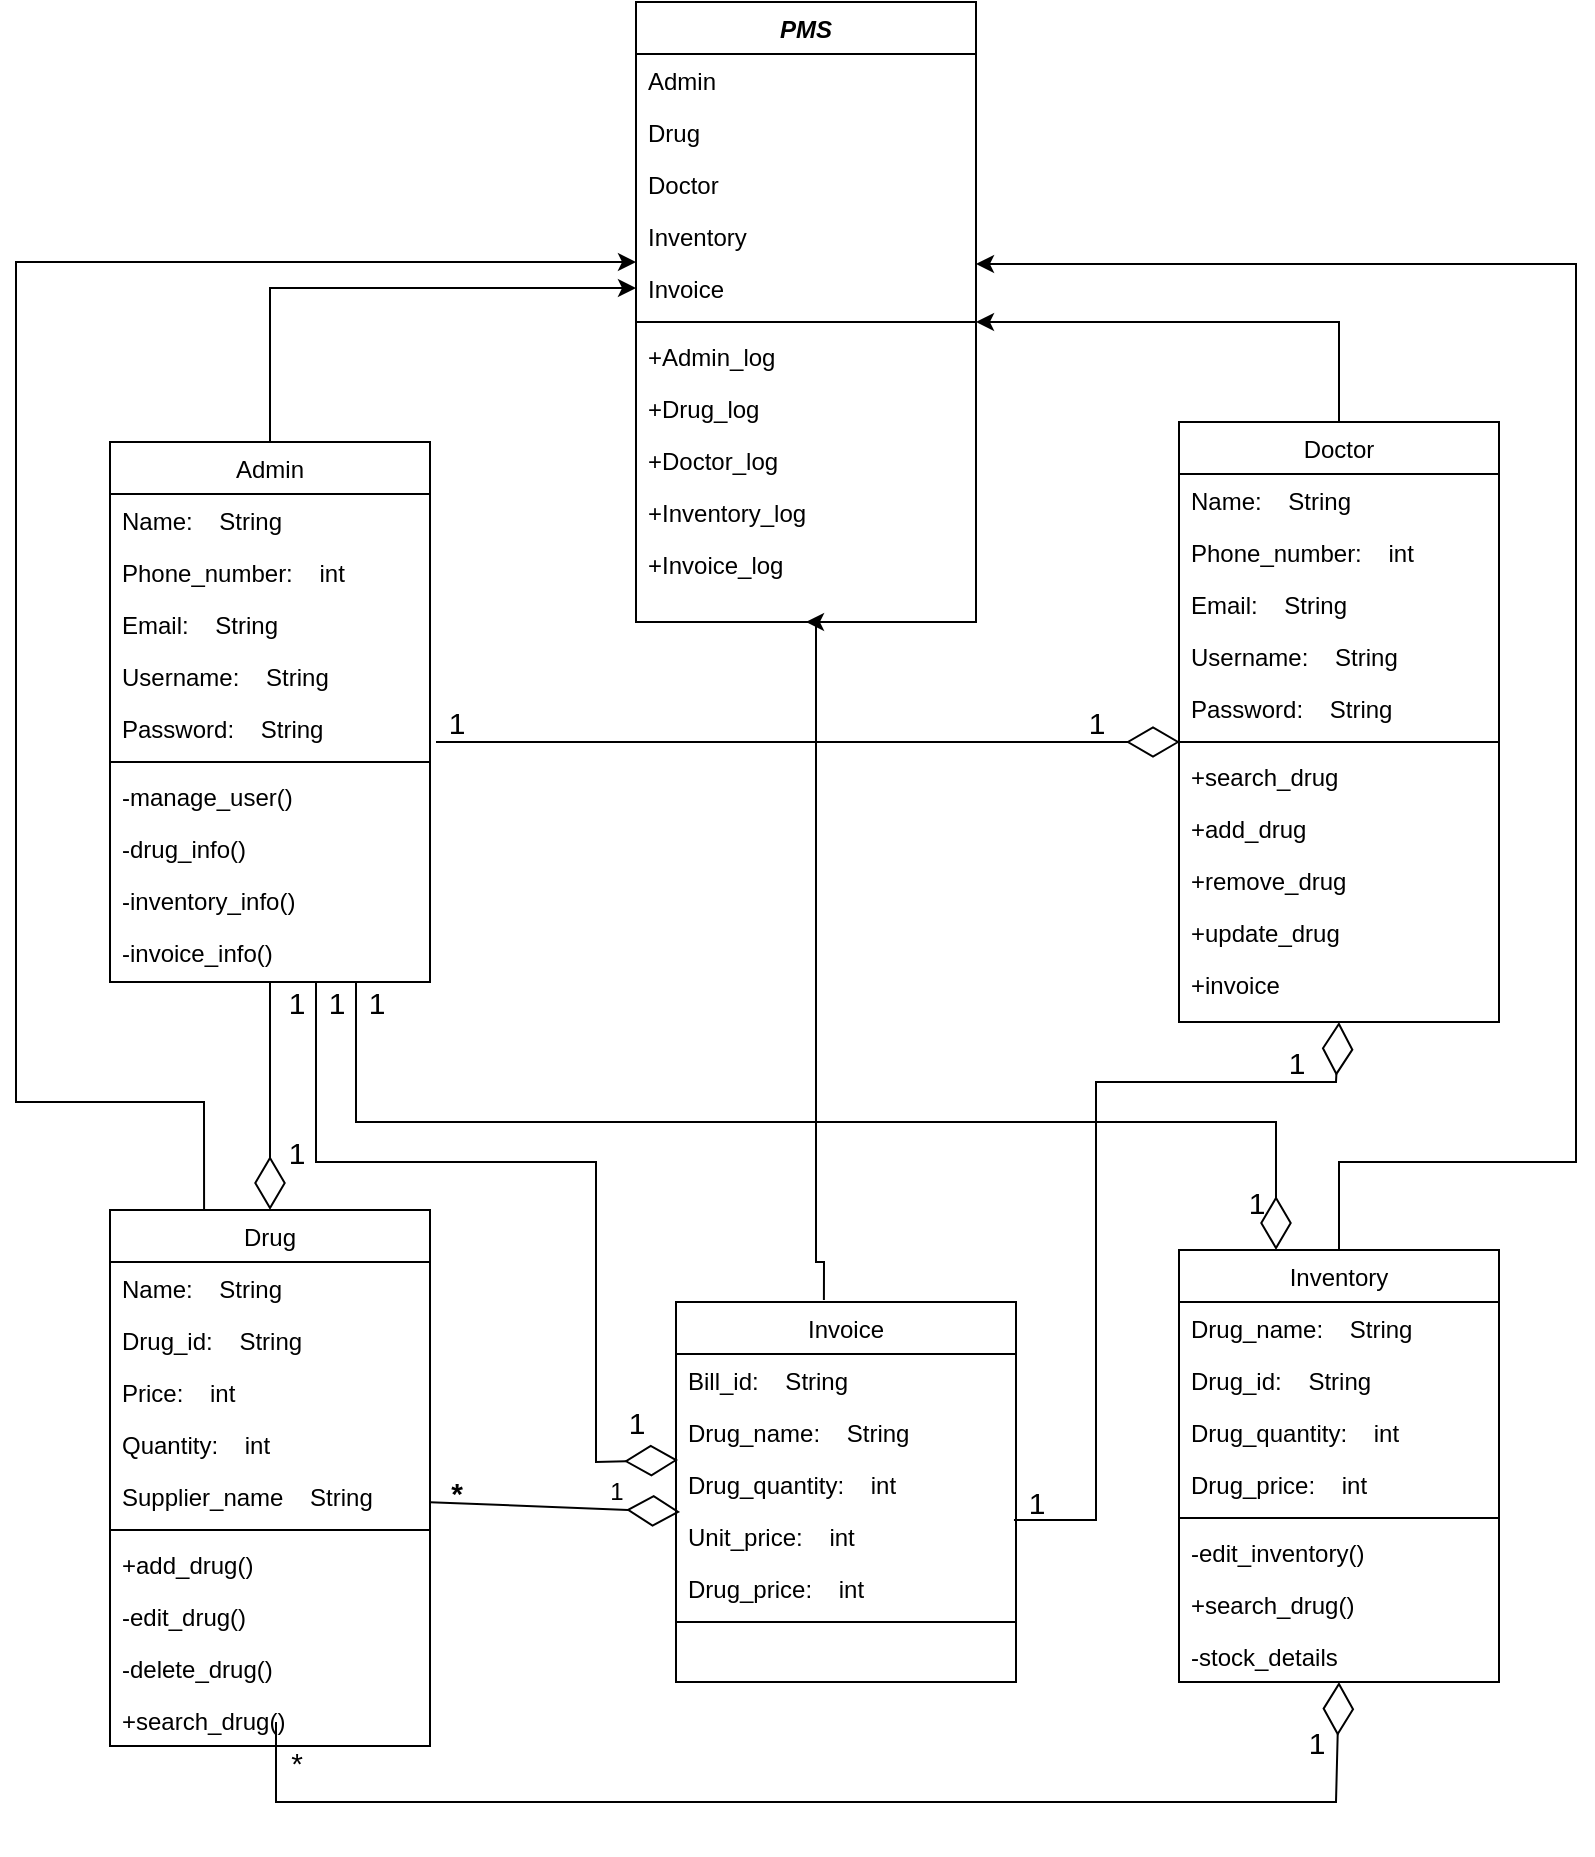 <mxfile version="20.0.1" type="github"><diagram id="C5RBs43oDa-KdzZeNtuy" name="Page-1"><mxGraphModel dx="1027" dy="523" grid="1" gridSize="10" guides="1" tooltips="1" connect="1" arrows="1" fold="1" page="1" pageScale="1" pageWidth="827" pageHeight="1169" math="0" shadow="0"><root><mxCell id="WIyWlLk6GJQsqaUBKTNV-0"/><mxCell id="WIyWlLk6GJQsqaUBKTNV-1" parent="WIyWlLk6GJQsqaUBKTNV-0"/><mxCell id="zkfFHV4jXpPFQw0GAbJ--0" value="PMS" style="swimlane;fontStyle=3;align=center;verticalAlign=top;childLayout=stackLayout;horizontal=1;startSize=26;horizontalStack=0;resizeParent=1;resizeLast=0;collapsible=1;marginBottom=0;rounded=0;shadow=0;strokeWidth=1;" parent="WIyWlLk6GJQsqaUBKTNV-1" vertex="1"><mxGeometry x="330" y="20" width="170" height="310" as="geometry"><mxRectangle x="230" y="140" width="160" height="26" as="alternateBounds"/></mxGeometry></mxCell><mxCell id="wVXI5dgEOC-kPvauzeub-2" value="Admin" style="text;align=left;verticalAlign=top;spacingLeft=4;spacingRight=4;overflow=hidden;rotatable=0;points=[[0,0.5],[1,0.5]];portConstraint=eastwest;rounded=0;shadow=0;html=0;" vertex="1" parent="zkfFHV4jXpPFQw0GAbJ--0"><mxGeometry y="26" width="170" height="26" as="geometry"/></mxCell><mxCell id="wVXI5dgEOC-kPvauzeub-3" value="Drug" style="text;align=left;verticalAlign=top;spacingLeft=4;spacingRight=4;overflow=hidden;rotatable=0;points=[[0,0.5],[1,0.5]];portConstraint=eastwest;rounded=0;shadow=0;html=0;" vertex="1" parent="zkfFHV4jXpPFQw0GAbJ--0"><mxGeometry y="52" width="170" height="26" as="geometry"/></mxCell><mxCell id="zkfFHV4jXpPFQw0GAbJ--2" value="Doctor" style="text;align=left;verticalAlign=top;spacingLeft=4;spacingRight=4;overflow=hidden;rotatable=0;points=[[0,0.5],[1,0.5]];portConstraint=eastwest;rounded=0;shadow=0;html=0;" parent="zkfFHV4jXpPFQw0GAbJ--0" vertex="1"><mxGeometry y="78" width="170" height="26" as="geometry"/></mxCell><mxCell id="wVXI5dgEOC-kPvauzeub-4" value="Inventory" style="text;align=left;verticalAlign=top;spacingLeft=4;spacingRight=4;overflow=hidden;rotatable=0;points=[[0,0.5],[1,0.5]];portConstraint=eastwest;rounded=0;shadow=0;html=0;" vertex="1" parent="zkfFHV4jXpPFQw0GAbJ--0"><mxGeometry y="104" width="170" height="26" as="geometry"/></mxCell><mxCell id="wVXI5dgEOC-kPvauzeub-5" value="Invoice" style="text;align=left;verticalAlign=top;spacingLeft=4;spacingRight=4;overflow=hidden;rotatable=0;points=[[0,0.5],[1,0.5]];portConstraint=eastwest;rounded=0;shadow=0;html=0;" vertex="1" parent="zkfFHV4jXpPFQw0GAbJ--0"><mxGeometry y="130" width="170" height="26" as="geometry"/></mxCell><mxCell id="zkfFHV4jXpPFQw0GAbJ--4" value="" style="line;html=1;strokeWidth=1;align=left;verticalAlign=middle;spacingTop=-1;spacingLeft=3;spacingRight=3;rotatable=0;labelPosition=right;points=[];portConstraint=eastwest;" parent="zkfFHV4jXpPFQw0GAbJ--0" vertex="1"><mxGeometry y="156" width="170" height="8" as="geometry"/></mxCell><mxCell id="wVXI5dgEOC-kPvauzeub-6" value="+Admin_log" style="text;align=left;verticalAlign=top;spacingLeft=4;spacingRight=4;overflow=hidden;rotatable=0;points=[[0,0.5],[1,0.5]];portConstraint=eastwest;rounded=0;shadow=0;html=0;" vertex="1" parent="zkfFHV4jXpPFQw0GAbJ--0"><mxGeometry y="164" width="170" height="26" as="geometry"/></mxCell><mxCell id="wVXI5dgEOC-kPvauzeub-7" value="+Drug_log" style="text;align=left;verticalAlign=top;spacingLeft=4;spacingRight=4;overflow=hidden;rotatable=0;points=[[0,0.5],[1,0.5]];portConstraint=eastwest;rounded=0;shadow=0;html=0;" vertex="1" parent="zkfFHV4jXpPFQw0GAbJ--0"><mxGeometry y="190" width="170" height="26" as="geometry"/></mxCell><mxCell id="wVXI5dgEOC-kPvauzeub-9" value="+Doctor_log" style="text;align=left;verticalAlign=top;spacingLeft=4;spacingRight=4;overflow=hidden;rotatable=0;points=[[0,0.5],[1,0.5]];portConstraint=eastwest;rounded=0;shadow=0;html=0;" vertex="1" parent="zkfFHV4jXpPFQw0GAbJ--0"><mxGeometry y="216" width="170" height="26" as="geometry"/></mxCell><mxCell id="wVXI5dgEOC-kPvauzeub-8" value="+Inventory_log" style="text;align=left;verticalAlign=top;spacingLeft=4;spacingRight=4;overflow=hidden;rotatable=0;points=[[0,0.5],[1,0.5]];portConstraint=eastwest;rounded=0;shadow=0;html=0;" vertex="1" parent="zkfFHV4jXpPFQw0GAbJ--0"><mxGeometry y="242" width="170" height="26" as="geometry"/></mxCell><mxCell id="wVXI5dgEOC-kPvauzeub-10" value="+Invoice_log" style="text;align=left;verticalAlign=top;spacingLeft=4;spacingRight=4;overflow=hidden;rotatable=0;points=[[0,0.5],[1,0.5]];portConstraint=eastwest;rounded=0;shadow=0;html=0;" vertex="1" parent="zkfFHV4jXpPFQw0GAbJ--0"><mxGeometry y="268" width="170" height="26" as="geometry"/></mxCell><mxCell id="wVXI5dgEOC-kPvauzeub-66" style="edgeStyle=orthogonalEdgeStyle;rounded=0;orthogonalLoop=1;jettySize=auto;html=1;entryX=1;entryY=1.154;entryDx=0;entryDy=0;entryPerimeter=0;" edge="1" parent="WIyWlLk6GJQsqaUBKTNV-1" source="zkfFHV4jXpPFQw0GAbJ--17" target="wVXI5dgEOC-kPvauzeub-5"><mxGeometry relative="1" as="geometry"/></mxCell><mxCell id="zkfFHV4jXpPFQw0GAbJ--17" value="Doctor" style="swimlane;fontStyle=0;align=center;verticalAlign=top;childLayout=stackLayout;horizontal=1;startSize=26;horizontalStack=0;resizeParent=1;resizeLast=0;collapsible=1;marginBottom=0;rounded=0;shadow=0;strokeWidth=1;" parent="WIyWlLk6GJQsqaUBKTNV-1" vertex="1"><mxGeometry x="601.5" y="230" width="160" height="300" as="geometry"><mxRectangle x="550" y="140" width="160" height="26" as="alternateBounds"/></mxGeometry></mxCell><mxCell id="zkfFHV4jXpPFQw0GAbJ--18" value="Name:    String" style="text;align=left;verticalAlign=top;spacingLeft=4;spacingRight=4;overflow=hidden;rotatable=0;points=[[0,0.5],[1,0.5]];portConstraint=eastwest;" parent="zkfFHV4jXpPFQw0GAbJ--17" vertex="1"><mxGeometry y="26" width="160" height="26" as="geometry"/></mxCell><mxCell id="zkfFHV4jXpPFQw0GAbJ--19" value="Phone_number:    int" style="text;align=left;verticalAlign=top;spacingLeft=4;spacingRight=4;overflow=hidden;rotatable=0;points=[[0,0.5],[1,0.5]];portConstraint=eastwest;rounded=0;shadow=0;html=0;" parent="zkfFHV4jXpPFQw0GAbJ--17" vertex="1"><mxGeometry y="52" width="160" height="26" as="geometry"/></mxCell><mxCell id="zkfFHV4jXpPFQw0GAbJ--20" value="Email:    String" style="text;align=left;verticalAlign=top;spacingLeft=4;spacingRight=4;overflow=hidden;rotatable=0;points=[[0,0.5],[1,0.5]];portConstraint=eastwest;rounded=0;shadow=0;html=0;" parent="zkfFHV4jXpPFQw0GAbJ--17" vertex="1"><mxGeometry y="78" width="160" height="26" as="geometry"/></mxCell><mxCell id="zkfFHV4jXpPFQw0GAbJ--21" value="Username:    String" style="text;align=left;verticalAlign=top;spacingLeft=4;spacingRight=4;overflow=hidden;rotatable=0;points=[[0,0.5],[1,0.5]];portConstraint=eastwest;rounded=0;shadow=0;html=0;" parent="zkfFHV4jXpPFQw0GAbJ--17" vertex="1"><mxGeometry y="104" width="160" height="26" as="geometry"/></mxCell><mxCell id="zkfFHV4jXpPFQw0GAbJ--22" value="Password:    String" style="text;align=left;verticalAlign=top;spacingLeft=4;spacingRight=4;overflow=hidden;rotatable=0;points=[[0,0.5],[1,0.5]];portConstraint=eastwest;rounded=0;shadow=0;html=0;" parent="zkfFHV4jXpPFQw0GAbJ--17" vertex="1"><mxGeometry y="130" width="160" height="26" as="geometry"/></mxCell><mxCell id="zkfFHV4jXpPFQw0GAbJ--23" value="" style="line;html=1;strokeWidth=1;align=left;verticalAlign=middle;spacingTop=-1;spacingLeft=3;spacingRight=3;rotatable=0;labelPosition=right;points=[];portConstraint=eastwest;" parent="zkfFHV4jXpPFQw0GAbJ--17" vertex="1"><mxGeometry y="156" width="160" height="8" as="geometry"/></mxCell><mxCell id="zkfFHV4jXpPFQw0GAbJ--24" value="+search_drug" style="text;align=left;verticalAlign=top;spacingLeft=4;spacingRight=4;overflow=hidden;rotatable=0;points=[[0,0.5],[1,0.5]];portConstraint=eastwest;" parent="zkfFHV4jXpPFQw0GAbJ--17" vertex="1"><mxGeometry y="164" width="160" height="26" as="geometry"/></mxCell><mxCell id="zkfFHV4jXpPFQw0GAbJ--25" value="+add_drug" style="text;align=left;verticalAlign=top;spacingLeft=4;spacingRight=4;overflow=hidden;rotatable=0;points=[[0,0.5],[1,0.5]];portConstraint=eastwest;" parent="zkfFHV4jXpPFQw0GAbJ--17" vertex="1"><mxGeometry y="190" width="160" height="26" as="geometry"/></mxCell><mxCell id="wVXI5dgEOC-kPvauzeub-11" value="+remove_drug" style="text;align=left;verticalAlign=top;spacingLeft=4;spacingRight=4;overflow=hidden;rotatable=0;points=[[0,0.5],[1,0.5]];portConstraint=eastwest;" vertex="1" parent="zkfFHV4jXpPFQw0GAbJ--17"><mxGeometry y="216" width="160" height="26" as="geometry"/></mxCell><mxCell id="wVXI5dgEOC-kPvauzeub-12" value="+update_drug" style="text;align=left;verticalAlign=top;spacingLeft=4;spacingRight=4;overflow=hidden;rotatable=0;points=[[0,0.5],[1,0.5]];portConstraint=eastwest;" vertex="1" parent="zkfFHV4jXpPFQw0GAbJ--17"><mxGeometry y="242" width="160" height="26" as="geometry"/></mxCell><mxCell id="wVXI5dgEOC-kPvauzeub-61" value="+invoice" style="text;align=left;verticalAlign=top;spacingLeft=4;spacingRight=4;overflow=hidden;rotatable=0;points=[[0,0.5],[1,0.5]];portConstraint=eastwest;" vertex="1" parent="zkfFHV4jXpPFQw0GAbJ--17"><mxGeometry y="268" width="160" height="26" as="geometry"/></mxCell><mxCell id="wVXI5dgEOC-kPvauzeub-68" style="edgeStyle=orthogonalEdgeStyle;rounded=0;orthogonalLoop=1;jettySize=auto;html=1;entryX=0;entryY=0.5;entryDx=0;entryDy=0;" edge="1" parent="WIyWlLk6GJQsqaUBKTNV-1" source="wVXI5dgEOC-kPvauzeub-13" target="wVXI5dgEOC-kPvauzeub-5"><mxGeometry relative="1" as="geometry"/></mxCell><mxCell id="wVXI5dgEOC-kPvauzeub-13" value="Admin" style="swimlane;fontStyle=0;align=center;verticalAlign=top;childLayout=stackLayout;horizontal=1;startSize=26;horizontalStack=0;resizeParent=1;resizeLast=0;collapsible=1;marginBottom=0;rounded=0;shadow=0;strokeWidth=1;" vertex="1" parent="WIyWlLk6GJQsqaUBKTNV-1"><mxGeometry x="67" y="240" width="160" height="270" as="geometry"><mxRectangle x="550" y="140" width="160" height="26" as="alternateBounds"/></mxGeometry></mxCell><mxCell id="wVXI5dgEOC-kPvauzeub-14" value="Name:    String" style="text;align=left;verticalAlign=top;spacingLeft=4;spacingRight=4;overflow=hidden;rotatable=0;points=[[0,0.5],[1,0.5]];portConstraint=eastwest;" vertex="1" parent="wVXI5dgEOC-kPvauzeub-13"><mxGeometry y="26" width="160" height="26" as="geometry"/></mxCell><mxCell id="wVXI5dgEOC-kPvauzeub-15" value="Phone_number:    int" style="text;align=left;verticalAlign=top;spacingLeft=4;spacingRight=4;overflow=hidden;rotatable=0;points=[[0,0.5],[1,0.5]];portConstraint=eastwest;rounded=0;shadow=0;html=0;" vertex="1" parent="wVXI5dgEOC-kPvauzeub-13"><mxGeometry y="52" width="160" height="26" as="geometry"/></mxCell><mxCell id="wVXI5dgEOC-kPvauzeub-16" value="Email:    String" style="text;align=left;verticalAlign=top;spacingLeft=4;spacingRight=4;overflow=hidden;rotatable=0;points=[[0,0.5],[1,0.5]];portConstraint=eastwest;rounded=0;shadow=0;html=0;" vertex="1" parent="wVXI5dgEOC-kPvauzeub-13"><mxGeometry y="78" width="160" height="26" as="geometry"/></mxCell><mxCell id="wVXI5dgEOC-kPvauzeub-17" value="Username:    String" style="text;align=left;verticalAlign=top;spacingLeft=4;spacingRight=4;overflow=hidden;rotatable=0;points=[[0,0.5],[1,0.5]];portConstraint=eastwest;rounded=0;shadow=0;html=0;" vertex="1" parent="wVXI5dgEOC-kPvauzeub-13"><mxGeometry y="104" width="160" height="26" as="geometry"/></mxCell><mxCell id="wVXI5dgEOC-kPvauzeub-18" value="Password:    String" style="text;align=left;verticalAlign=top;spacingLeft=4;spacingRight=4;overflow=hidden;rotatable=0;points=[[0,0.5],[1,0.5]];portConstraint=eastwest;rounded=0;shadow=0;html=0;" vertex="1" parent="wVXI5dgEOC-kPvauzeub-13"><mxGeometry y="130" width="160" height="26" as="geometry"/></mxCell><mxCell id="wVXI5dgEOC-kPvauzeub-19" value="" style="line;html=1;strokeWidth=1;align=left;verticalAlign=middle;spacingTop=-1;spacingLeft=3;spacingRight=3;rotatable=0;labelPosition=right;points=[];portConstraint=eastwest;" vertex="1" parent="wVXI5dgEOC-kPvauzeub-13"><mxGeometry y="156" width="160" height="8" as="geometry"/></mxCell><mxCell id="wVXI5dgEOC-kPvauzeub-20" value="-manage_user()" style="text;align=left;verticalAlign=top;spacingLeft=4;spacingRight=4;overflow=hidden;rotatable=0;points=[[0,0.5],[1,0.5]];portConstraint=eastwest;" vertex="1" parent="wVXI5dgEOC-kPvauzeub-13"><mxGeometry y="164" width="160" height="26" as="geometry"/></mxCell><mxCell id="wVXI5dgEOC-kPvauzeub-21" value="-drug_info()" style="text;align=left;verticalAlign=top;spacingLeft=4;spacingRight=4;overflow=hidden;rotatable=0;points=[[0,0.5],[1,0.5]];portConstraint=eastwest;" vertex="1" parent="wVXI5dgEOC-kPvauzeub-13"><mxGeometry y="190" width="160" height="26" as="geometry"/></mxCell><mxCell id="wVXI5dgEOC-kPvauzeub-22" value="-inventory_info()" style="text;align=left;verticalAlign=top;spacingLeft=4;spacingRight=4;overflow=hidden;rotatable=0;points=[[0,0.5],[1,0.5]];portConstraint=eastwest;" vertex="1" parent="wVXI5dgEOC-kPvauzeub-13"><mxGeometry y="216" width="160" height="26" as="geometry"/></mxCell><mxCell id="wVXI5dgEOC-kPvauzeub-23" value="-invoice_info()" style="text;align=left;verticalAlign=top;spacingLeft=4;spacingRight=4;overflow=hidden;rotatable=0;points=[[0,0.5],[1,0.5]];portConstraint=eastwest;" vertex="1" parent="wVXI5dgEOC-kPvauzeub-13"><mxGeometry y="242" width="160" height="26" as="geometry"/></mxCell><mxCell id="wVXI5dgEOC-kPvauzeub-67" style="edgeStyle=orthogonalEdgeStyle;rounded=0;orthogonalLoop=1;jettySize=auto;html=1;exitX=0.5;exitY=0;exitDx=0;exitDy=0;entryX=1;entryY=1.038;entryDx=0;entryDy=0;entryPerimeter=0;" edge="1" parent="WIyWlLk6GJQsqaUBKTNV-1" source="wVXI5dgEOC-kPvauzeub-25" target="wVXI5dgEOC-kPvauzeub-4"><mxGeometry relative="1" as="geometry"><Array as="points"><mxPoint x="682" y="600"/><mxPoint x="800" y="600"/><mxPoint x="800" y="151"/></Array></mxGeometry></mxCell><mxCell id="wVXI5dgEOC-kPvauzeub-25" value="Inventory" style="swimlane;fontStyle=0;align=center;verticalAlign=top;childLayout=stackLayout;horizontal=1;startSize=26;horizontalStack=0;resizeParent=1;resizeLast=0;collapsible=1;marginBottom=0;rounded=0;shadow=0;strokeWidth=1;" vertex="1" parent="WIyWlLk6GJQsqaUBKTNV-1"><mxGeometry x="601.5" y="644" width="160" height="216" as="geometry"><mxRectangle x="550" y="140" width="160" height="26" as="alternateBounds"/></mxGeometry></mxCell><mxCell id="wVXI5dgEOC-kPvauzeub-26" value="Drug_name:    String" style="text;align=left;verticalAlign=top;spacingLeft=4;spacingRight=4;overflow=hidden;rotatable=0;points=[[0,0.5],[1,0.5]];portConstraint=eastwest;" vertex="1" parent="wVXI5dgEOC-kPvauzeub-25"><mxGeometry y="26" width="160" height="26" as="geometry"/></mxCell><mxCell id="wVXI5dgEOC-kPvauzeub-27" value="Drug_id:    String" style="text;align=left;verticalAlign=top;spacingLeft=4;spacingRight=4;overflow=hidden;rotatable=0;points=[[0,0.5],[1,0.5]];portConstraint=eastwest;rounded=0;shadow=0;html=0;" vertex="1" parent="wVXI5dgEOC-kPvauzeub-25"><mxGeometry y="52" width="160" height="26" as="geometry"/></mxCell><mxCell id="wVXI5dgEOC-kPvauzeub-28" value="Drug_quantity:    int" style="text;align=left;verticalAlign=top;spacingLeft=4;spacingRight=4;overflow=hidden;rotatable=0;points=[[0,0.5],[1,0.5]];portConstraint=eastwest;rounded=0;shadow=0;html=0;" vertex="1" parent="wVXI5dgEOC-kPvauzeub-25"><mxGeometry y="78" width="160" height="26" as="geometry"/></mxCell><mxCell id="wVXI5dgEOC-kPvauzeub-29" value="Drug_price:    int" style="text;align=left;verticalAlign=top;spacingLeft=4;spacingRight=4;overflow=hidden;rotatable=0;points=[[0,0.5],[1,0.5]];portConstraint=eastwest;rounded=0;shadow=0;html=0;" vertex="1" parent="wVXI5dgEOC-kPvauzeub-25"><mxGeometry y="104" width="160" height="26" as="geometry"/></mxCell><mxCell id="wVXI5dgEOC-kPvauzeub-31" value="" style="line;html=1;strokeWidth=1;align=left;verticalAlign=middle;spacingTop=-1;spacingLeft=3;spacingRight=3;rotatable=0;labelPosition=right;points=[];portConstraint=eastwest;" vertex="1" parent="wVXI5dgEOC-kPvauzeub-25"><mxGeometry y="130" width="160" height="8" as="geometry"/></mxCell><mxCell id="wVXI5dgEOC-kPvauzeub-32" value="-edit_inventory()" style="text;align=left;verticalAlign=top;spacingLeft=4;spacingRight=4;overflow=hidden;rotatable=0;points=[[0,0.5],[1,0.5]];portConstraint=eastwest;" vertex="1" parent="wVXI5dgEOC-kPvauzeub-25"><mxGeometry y="138" width="160" height="26" as="geometry"/></mxCell><mxCell id="wVXI5dgEOC-kPvauzeub-33" value="+search_drug()" style="text;align=left;verticalAlign=top;spacingLeft=4;spacingRight=4;overflow=hidden;rotatable=0;points=[[0,0.5],[1,0.5]];portConstraint=eastwest;" vertex="1" parent="wVXI5dgEOC-kPvauzeub-25"><mxGeometry y="164" width="160" height="26" as="geometry"/></mxCell><mxCell id="wVXI5dgEOC-kPvauzeub-34" value="-stock_details" style="text;align=left;verticalAlign=top;spacingLeft=4;spacingRight=4;overflow=hidden;rotatable=0;points=[[0,0.5],[1,0.5]];portConstraint=eastwest;" vertex="1" parent="wVXI5dgEOC-kPvauzeub-25"><mxGeometry y="190" width="160" height="26" as="geometry"/></mxCell><mxCell id="wVXI5dgEOC-kPvauzeub-65" style="edgeStyle=orthogonalEdgeStyle;rounded=0;orthogonalLoop=1;jettySize=auto;html=1;exitX=0.435;exitY=-0.005;exitDx=0;exitDy=0;exitPerimeter=0;entryX=0.5;entryY=1;entryDx=0;entryDy=0;" edge="1" parent="WIyWlLk6GJQsqaUBKTNV-1" source="wVXI5dgEOC-kPvauzeub-37" target="zkfFHV4jXpPFQw0GAbJ--0"><mxGeometry relative="1" as="geometry"><mxPoint x="420" y="340" as="targetPoint"/><Array as="points"><mxPoint x="424" y="650"/><mxPoint x="420" y="650"/><mxPoint x="420" y="330"/></Array></mxGeometry></mxCell><mxCell id="wVXI5dgEOC-kPvauzeub-37" value="Invoice" style="swimlane;fontStyle=0;align=center;verticalAlign=top;childLayout=stackLayout;horizontal=1;startSize=26;horizontalStack=0;resizeParent=1;resizeLast=0;collapsible=1;marginBottom=0;rounded=0;shadow=0;strokeWidth=1;" vertex="1" parent="WIyWlLk6GJQsqaUBKTNV-1"><mxGeometry x="350" y="670" width="170" height="190" as="geometry"><mxRectangle x="550" y="140" width="160" height="26" as="alternateBounds"/></mxGeometry></mxCell><mxCell id="wVXI5dgEOC-kPvauzeub-38" value="Bill_id:    String" style="text;align=left;verticalAlign=top;spacingLeft=4;spacingRight=4;overflow=hidden;rotatable=0;points=[[0,0.5],[1,0.5]];portConstraint=eastwest;" vertex="1" parent="wVXI5dgEOC-kPvauzeub-37"><mxGeometry y="26" width="170" height="26" as="geometry"/></mxCell><mxCell id="wVXI5dgEOC-kPvauzeub-39" value="Drug_name:    String" style="text;align=left;verticalAlign=top;spacingLeft=4;spacingRight=4;overflow=hidden;rotatable=0;points=[[0,0.5],[1,0.5]];portConstraint=eastwest;rounded=0;shadow=0;html=0;" vertex="1" parent="wVXI5dgEOC-kPvauzeub-37"><mxGeometry y="52" width="170" height="26" as="geometry"/></mxCell><mxCell id="wVXI5dgEOC-kPvauzeub-41" value="Drug_quantity:    int" style="text;align=left;verticalAlign=top;spacingLeft=4;spacingRight=4;overflow=hidden;rotatable=0;points=[[0,0.5],[1,0.5]];portConstraint=eastwest;rounded=0;shadow=0;html=0;" vertex="1" parent="wVXI5dgEOC-kPvauzeub-37"><mxGeometry y="78" width="170" height="26" as="geometry"/></mxCell><mxCell id="wVXI5dgEOC-kPvauzeub-42" value="Unit_price:    int" style="text;align=left;verticalAlign=top;spacingLeft=4;spacingRight=4;overflow=hidden;rotatable=0;points=[[0,0.5],[1,0.5]];portConstraint=eastwest;rounded=0;shadow=0;html=0;" vertex="1" parent="wVXI5dgEOC-kPvauzeub-37"><mxGeometry y="104" width="170" height="26" as="geometry"/></mxCell><mxCell id="wVXI5dgEOC-kPvauzeub-40" value="Drug_price:    int" style="text;align=left;verticalAlign=top;spacingLeft=4;spacingRight=4;overflow=hidden;rotatable=0;points=[[0,0.5],[1,0.5]];portConstraint=eastwest;rounded=0;shadow=0;html=0;" vertex="1" parent="wVXI5dgEOC-kPvauzeub-37"><mxGeometry y="130" width="170" height="26" as="geometry"/></mxCell><mxCell id="wVXI5dgEOC-kPvauzeub-43" value="" style="line;html=1;strokeWidth=1;align=left;verticalAlign=middle;spacingTop=-1;spacingLeft=3;spacingRight=3;rotatable=0;labelPosition=right;points=[];portConstraint=eastwest;" vertex="1" parent="wVXI5dgEOC-kPvauzeub-37"><mxGeometry y="156" width="170" height="8" as="geometry"/></mxCell><mxCell id="wVXI5dgEOC-kPvauzeub-64" style="edgeStyle=orthogonalEdgeStyle;rounded=0;orthogonalLoop=1;jettySize=auto;html=1;exitX=0.294;exitY=0.007;exitDx=0;exitDy=0;exitPerimeter=0;" edge="1" parent="WIyWlLk6GJQsqaUBKTNV-1" source="wVXI5dgEOC-kPvauzeub-49"><mxGeometry relative="1" as="geometry"><mxPoint x="330" y="150" as="targetPoint"/><Array as="points"><mxPoint x="114" y="570"/><mxPoint x="20" y="570"/><mxPoint x="20" y="150"/></Array></mxGeometry></mxCell><mxCell id="wVXI5dgEOC-kPvauzeub-49" value="Drug" style="swimlane;fontStyle=0;align=center;verticalAlign=top;childLayout=stackLayout;horizontal=1;startSize=26;horizontalStack=0;resizeParent=1;resizeLast=0;collapsible=1;marginBottom=0;rounded=0;shadow=0;strokeWidth=1;" vertex="1" parent="WIyWlLk6GJQsqaUBKTNV-1"><mxGeometry x="67" y="624" width="160" height="268" as="geometry"><mxRectangle x="550" y="140" width="160" height="26" as="alternateBounds"/></mxGeometry></mxCell><mxCell id="wVXI5dgEOC-kPvauzeub-50" value="Name:    String" style="text;align=left;verticalAlign=top;spacingLeft=4;spacingRight=4;overflow=hidden;rotatable=0;points=[[0,0.5],[1,0.5]];portConstraint=eastwest;" vertex="1" parent="wVXI5dgEOC-kPvauzeub-49"><mxGeometry y="26" width="160" height="26" as="geometry"/></mxCell><mxCell id="wVXI5dgEOC-kPvauzeub-51" value="Drug_id:    String" style="text;align=left;verticalAlign=top;spacingLeft=4;spacingRight=4;overflow=hidden;rotatable=0;points=[[0,0.5],[1,0.5]];portConstraint=eastwest;rounded=0;shadow=0;html=0;" vertex="1" parent="wVXI5dgEOC-kPvauzeub-49"><mxGeometry y="52" width="160" height="26" as="geometry"/></mxCell><mxCell id="wVXI5dgEOC-kPvauzeub-52" value="Price:    int" style="text;align=left;verticalAlign=top;spacingLeft=4;spacingRight=4;overflow=hidden;rotatable=0;points=[[0,0.5],[1,0.5]];portConstraint=eastwest;rounded=0;shadow=0;html=0;" vertex="1" parent="wVXI5dgEOC-kPvauzeub-49"><mxGeometry y="78" width="160" height="26" as="geometry"/></mxCell><mxCell id="wVXI5dgEOC-kPvauzeub-53" value="Quantity:    int" style="text;align=left;verticalAlign=top;spacingLeft=4;spacingRight=4;overflow=hidden;rotatable=0;points=[[0,0.5],[1,0.5]];portConstraint=eastwest;rounded=0;shadow=0;html=0;" vertex="1" parent="wVXI5dgEOC-kPvauzeub-49"><mxGeometry y="104" width="160" height="26" as="geometry"/></mxCell><mxCell id="wVXI5dgEOC-kPvauzeub-54" value="Supplier_name    String" style="text;align=left;verticalAlign=top;spacingLeft=4;spacingRight=4;overflow=hidden;rotatable=0;points=[[0,0.5],[1,0.5]];portConstraint=eastwest;rounded=0;shadow=0;html=0;" vertex="1" parent="wVXI5dgEOC-kPvauzeub-49"><mxGeometry y="130" width="160" height="26" as="geometry"/></mxCell><mxCell id="wVXI5dgEOC-kPvauzeub-55" value="" style="line;html=1;strokeWidth=1;align=left;verticalAlign=middle;spacingTop=-1;spacingLeft=3;spacingRight=3;rotatable=0;labelPosition=right;points=[];portConstraint=eastwest;" vertex="1" parent="wVXI5dgEOC-kPvauzeub-49"><mxGeometry y="156" width="160" height="8" as="geometry"/></mxCell><mxCell id="wVXI5dgEOC-kPvauzeub-56" value="+add_drug()" style="text;align=left;verticalAlign=top;spacingLeft=4;spacingRight=4;overflow=hidden;rotatable=0;points=[[0,0.5],[1,0.5]];portConstraint=eastwest;" vertex="1" parent="wVXI5dgEOC-kPvauzeub-49"><mxGeometry y="164" width="160" height="26" as="geometry"/></mxCell><mxCell id="wVXI5dgEOC-kPvauzeub-57" value="-edit_drug()" style="text;align=left;verticalAlign=top;spacingLeft=4;spacingRight=4;overflow=hidden;rotatable=0;points=[[0,0.5],[1,0.5]];portConstraint=eastwest;" vertex="1" parent="wVXI5dgEOC-kPvauzeub-49"><mxGeometry y="190" width="160" height="26" as="geometry"/></mxCell><mxCell id="wVXI5dgEOC-kPvauzeub-58" value="-delete_drug()" style="text;align=left;verticalAlign=top;spacingLeft=4;spacingRight=4;overflow=hidden;rotatable=0;points=[[0,0.5],[1,0.5]];portConstraint=eastwest;" vertex="1" parent="wVXI5dgEOC-kPvauzeub-49"><mxGeometry y="216" width="160" height="26" as="geometry"/></mxCell><mxCell id="wVXI5dgEOC-kPvauzeub-59" value="+search_drug()" style="text;align=left;verticalAlign=top;spacingLeft=4;spacingRight=4;overflow=hidden;rotatable=0;points=[[0,0.5],[1,0.5]];portConstraint=eastwest;" vertex="1" parent="wVXI5dgEOC-kPvauzeub-49"><mxGeometry y="242" width="160" height="26" as="geometry"/></mxCell><mxCell id="wVXI5dgEOC-kPvauzeub-71" value="" style="endArrow=diamondThin;endFill=0;endSize=24;html=1;rounded=0;entryX=0.012;entryY=1.038;entryDx=0;entryDy=0;entryPerimeter=0;" edge="1" parent="WIyWlLk6GJQsqaUBKTNV-1" source="wVXI5dgEOC-kPvauzeub-54" target="wVXI5dgEOC-kPvauzeub-41"><mxGeometry width="160" relative="1" as="geometry"><mxPoint x="410" y="460" as="sourcePoint"/><mxPoint x="340" y="770" as="targetPoint"/></mxGeometry></mxCell><mxCell id="wVXI5dgEOC-kPvauzeub-72" value="1" style="text;html=1;align=center;verticalAlign=middle;resizable=0;points=[];autosize=1;strokeColor=none;fillColor=none;" vertex="1" parent="WIyWlLk6GJQsqaUBKTNV-1"><mxGeometry x="310" y="755" width="20" height="20" as="geometry"/></mxCell><mxCell id="wVXI5dgEOC-kPvauzeub-74" value="&lt;font style=&quot;font-size: 15px;&quot;&gt;&lt;b&gt;*&lt;/b&gt;&lt;/font&gt;" style="text;html=1;align=center;verticalAlign=middle;resizable=0;points=[];autosize=1;strokeColor=none;fillColor=none;strokeWidth=1;" vertex="1" parent="WIyWlLk6GJQsqaUBKTNV-1"><mxGeometry x="230" y="755" width="20" height="20" as="geometry"/></mxCell><mxCell id="wVXI5dgEOC-kPvauzeub-75" value="" style="endArrow=diamondThin;endFill=0;endSize=24;html=1;rounded=0;entryX=0.5;entryY=1;entryDx=0;entryDy=0;" edge="1" parent="WIyWlLk6GJQsqaUBKTNV-1" target="wVXI5dgEOC-kPvauzeub-25"><mxGeometry width="160" relative="1" as="geometry"><mxPoint x="150" y="880" as="sourcePoint"/><mxPoint x="362.04" y="784.988" as="targetPoint"/><Array as="points"><mxPoint x="150" y="920"/><mxPoint x="680" y="920"/></Array></mxGeometry></mxCell><mxCell id="wVXI5dgEOC-kPvauzeub-76" value="*" style="text;html=1;align=center;verticalAlign=middle;resizable=0;points=[];autosize=1;strokeColor=none;fillColor=none;fontSize=15;" vertex="1" parent="WIyWlLk6GJQsqaUBKTNV-1"><mxGeometry x="150" y="890" width="20" height="20" as="geometry"/></mxCell><mxCell id="wVXI5dgEOC-kPvauzeub-77" value="1" style="text;html=1;align=center;verticalAlign=middle;resizable=0;points=[];autosize=1;strokeColor=none;fillColor=none;fontSize=15;" vertex="1" parent="WIyWlLk6GJQsqaUBKTNV-1"><mxGeometry x="660" y="880" width="20" height="20" as="geometry"/></mxCell><mxCell id="wVXI5dgEOC-kPvauzeub-78" value="" style="endArrow=diamondThin;endFill=0;endSize=24;html=1;rounded=0;exitX=0.994;exitY=0.192;exitDx=0;exitDy=0;exitPerimeter=0;entryX=0.5;entryY=1;entryDx=0;entryDy=0;" edge="1" parent="WIyWlLk6GJQsqaUBKTNV-1" source="wVXI5dgEOC-kPvauzeub-42" target="zkfFHV4jXpPFQw0GAbJ--17"><mxGeometry width="160" relative="1" as="geometry"><mxPoint x="520" y="560.01" as="sourcePoint"/><mxPoint x="680" y="560" as="targetPoint"/><Array as="points"><mxPoint x="560" y="779"/><mxPoint x="560" y="620"/><mxPoint x="560" y="560"/><mxPoint x="650" y="560"/><mxPoint x="680" y="560"/></Array></mxGeometry></mxCell><mxCell id="wVXI5dgEOC-kPvauzeub-79" value="1" style="text;html=1;align=center;verticalAlign=middle;resizable=0;points=[];autosize=1;strokeColor=none;fillColor=none;fontSize=15;" vertex="1" parent="WIyWlLk6GJQsqaUBKTNV-1"><mxGeometry x="650" y="540" width="20" height="20" as="geometry"/></mxCell><mxCell id="wVXI5dgEOC-kPvauzeub-80" value="1" style="text;html=1;align=center;verticalAlign=middle;resizable=0;points=[];autosize=1;strokeColor=none;fillColor=none;fontSize=15;" vertex="1" parent="WIyWlLk6GJQsqaUBKTNV-1"><mxGeometry x="520" y="760" width="20" height="20" as="geometry"/></mxCell><mxCell id="wVXI5dgEOC-kPvauzeub-81" value="" style="endArrow=diamondThin;endFill=0;endSize=24;html=1;rounded=0;entryX=0.5;entryY=0;entryDx=0;entryDy=0;" edge="1" parent="WIyWlLk6GJQsqaUBKTNV-1" target="wVXI5dgEOC-kPvauzeub-49"><mxGeometry width="160" relative="1" as="geometry"><mxPoint x="147" y="510" as="sourcePoint"/><mxPoint x="141" y="620" as="targetPoint"/></mxGeometry></mxCell><mxCell id="wVXI5dgEOC-kPvauzeub-84" value="1" style="text;html=1;align=center;verticalAlign=middle;resizable=0;points=[];autosize=1;strokeColor=none;fillColor=none;fontSize=15;" vertex="1" parent="WIyWlLk6GJQsqaUBKTNV-1"><mxGeometry x="150" y="510" width="20" height="20" as="geometry"/></mxCell><mxCell id="wVXI5dgEOC-kPvauzeub-85" value="1" style="text;html=1;align=center;verticalAlign=middle;resizable=0;points=[];autosize=1;strokeColor=none;fillColor=none;fontSize=15;" vertex="1" parent="WIyWlLk6GJQsqaUBKTNV-1"><mxGeometry x="150" y="585" width="20" height="20" as="geometry"/></mxCell><mxCell id="wVXI5dgEOC-kPvauzeub-87" value="" style="endArrow=diamondThin;endFill=0;endSize=24;html=1;rounded=0;entryX=0.006;entryY=0.038;entryDx=0;entryDy=0;entryPerimeter=0;" edge="1" parent="WIyWlLk6GJQsqaUBKTNV-1" target="wVXI5dgEOC-kPvauzeub-41"><mxGeometry width="160" relative="1" as="geometry"><mxPoint x="170" y="510" as="sourcePoint"/><mxPoint x="157" y="634" as="targetPoint"/><Array as="points"><mxPoint x="170" y="600"/><mxPoint x="250" y="600"/><mxPoint x="310" y="600"/><mxPoint x="310" y="750"/></Array></mxGeometry></mxCell><mxCell id="wVXI5dgEOC-kPvauzeub-88" value="1" style="text;html=1;align=center;verticalAlign=middle;resizable=0;points=[];autosize=1;strokeColor=none;fillColor=none;fontSize=15;" vertex="1" parent="WIyWlLk6GJQsqaUBKTNV-1"><mxGeometry x="170" y="510" width="20" height="20" as="geometry"/></mxCell><mxCell id="wVXI5dgEOC-kPvauzeub-89" value="1" style="text;html=1;align=center;verticalAlign=middle;resizable=0;points=[];autosize=1;strokeColor=none;fillColor=none;fontSize=15;" vertex="1" parent="WIyWlLk6GJQsqaUBKTNV-1"><mxGeometry x="320" y="720" width="20" height="20" as="geometry"/></mxCell><mxCell id="wVXI5dgEOC-kPvauzeub-93" value="" style="endArrow=diamondThin;endFill=0;endSize=24;html=1;rounded=0;entryX=0.5;entryY=0;entryDx=0;entryDy=0;exitX=1;exitY=0;exitDx=0;exitDy=0;exitPerimeter=0;" edge="1" parent="WIyWlLk6GJQsqaUBKTNV-1" source="wVXI5dgEOC-kPvauzeub-88"><mxGeometry width="160" relative="1" as="geometry"><mxPoint x="650" y="530" as="sourcePoint"/><mxPoint x="650" y="644" as="targetPoint"/><Array as="points"><mxPoint x="190" y="580"/><mxPoint x="650" y="580"/></Array></mxGeometry></mxCell><mxCell id="wVXI5dgEOC-kPvauzeub-94" value="1" style="text;html=1;align=center;verticalAlign=middle;resizable=0;points=[];autosize=1;strokeColor=none;fillColor=none;fontSize=15;" vertex="1" parent="WIyWlLk6GJQsqaUBKTNV-1"><mxGeometry x="190" y="510" width="20" height="20" as="geometry"/></mxCell><mxCell id="wVXI5dgEOC-kPvauzeub-95" value="1" style="text;html=1;align=center;verticalAlign=middle;resizable=0;points=[];autosize=1;strokeColor=none;fillColor=none;fontSize=15;" vertex="1" parent="WIyWlLk6GJQsqaUBKTNV-1"><mxGeometry x="630" y="610" width="20" height="20" as="geometry"/></mxCell><mxCell id="wVXI5dgEOC-kPvauzeub-96" value="" style="endArrow=diamondThin;endFill=0;endSize=24;html=1;rounded=0;entryX=0.003;entryY=1.154;entryDx=0;entryDy=0;entryPerimeter=0;" edge="1" parent="WIyWlLk6GJQsqaUBKTNV-1" target="zkfFHV4jXpPFQw0GAbJ--22"><mxGeometry width="160" relative="1" as="geometry"><mxPoint x="230" y="390" as="sourcePoint"/><mxPoint x="470" y="464" as="targetPoint"/></mxGeometry></mxCell><mxCell id="wVXI5dgEOC-kPvauzeub-97" value="1" style="text;html=1;align=center;verticalAlign=middle;resizable=0;points=[];autosize=1;strokeColor=none;fillColor=none;fontSize=15;" vertex="1" parent="WIyWlLk6GJQsqaUBKTNV-1"><mxGeometry x="230" y="370" width="20" height="20" as="geometry"/></mxCell><mxCell id="wVXI5dgEOC-kPvauzeub-98" value="1" style="text;html=1;align=center;verticalAlign=middle;resizable=0;points=[];autosize=1;strokeColor=none;fillColor=none;fontSize=15;" vertex="1" parent="WIyWlLk6GJQsqaUBKTNV-1"><mxGeometry x="550" y="370" width="20" height="20" as="geometry"/></mxCell></root></mxGraphModel></diagram></mxfile>